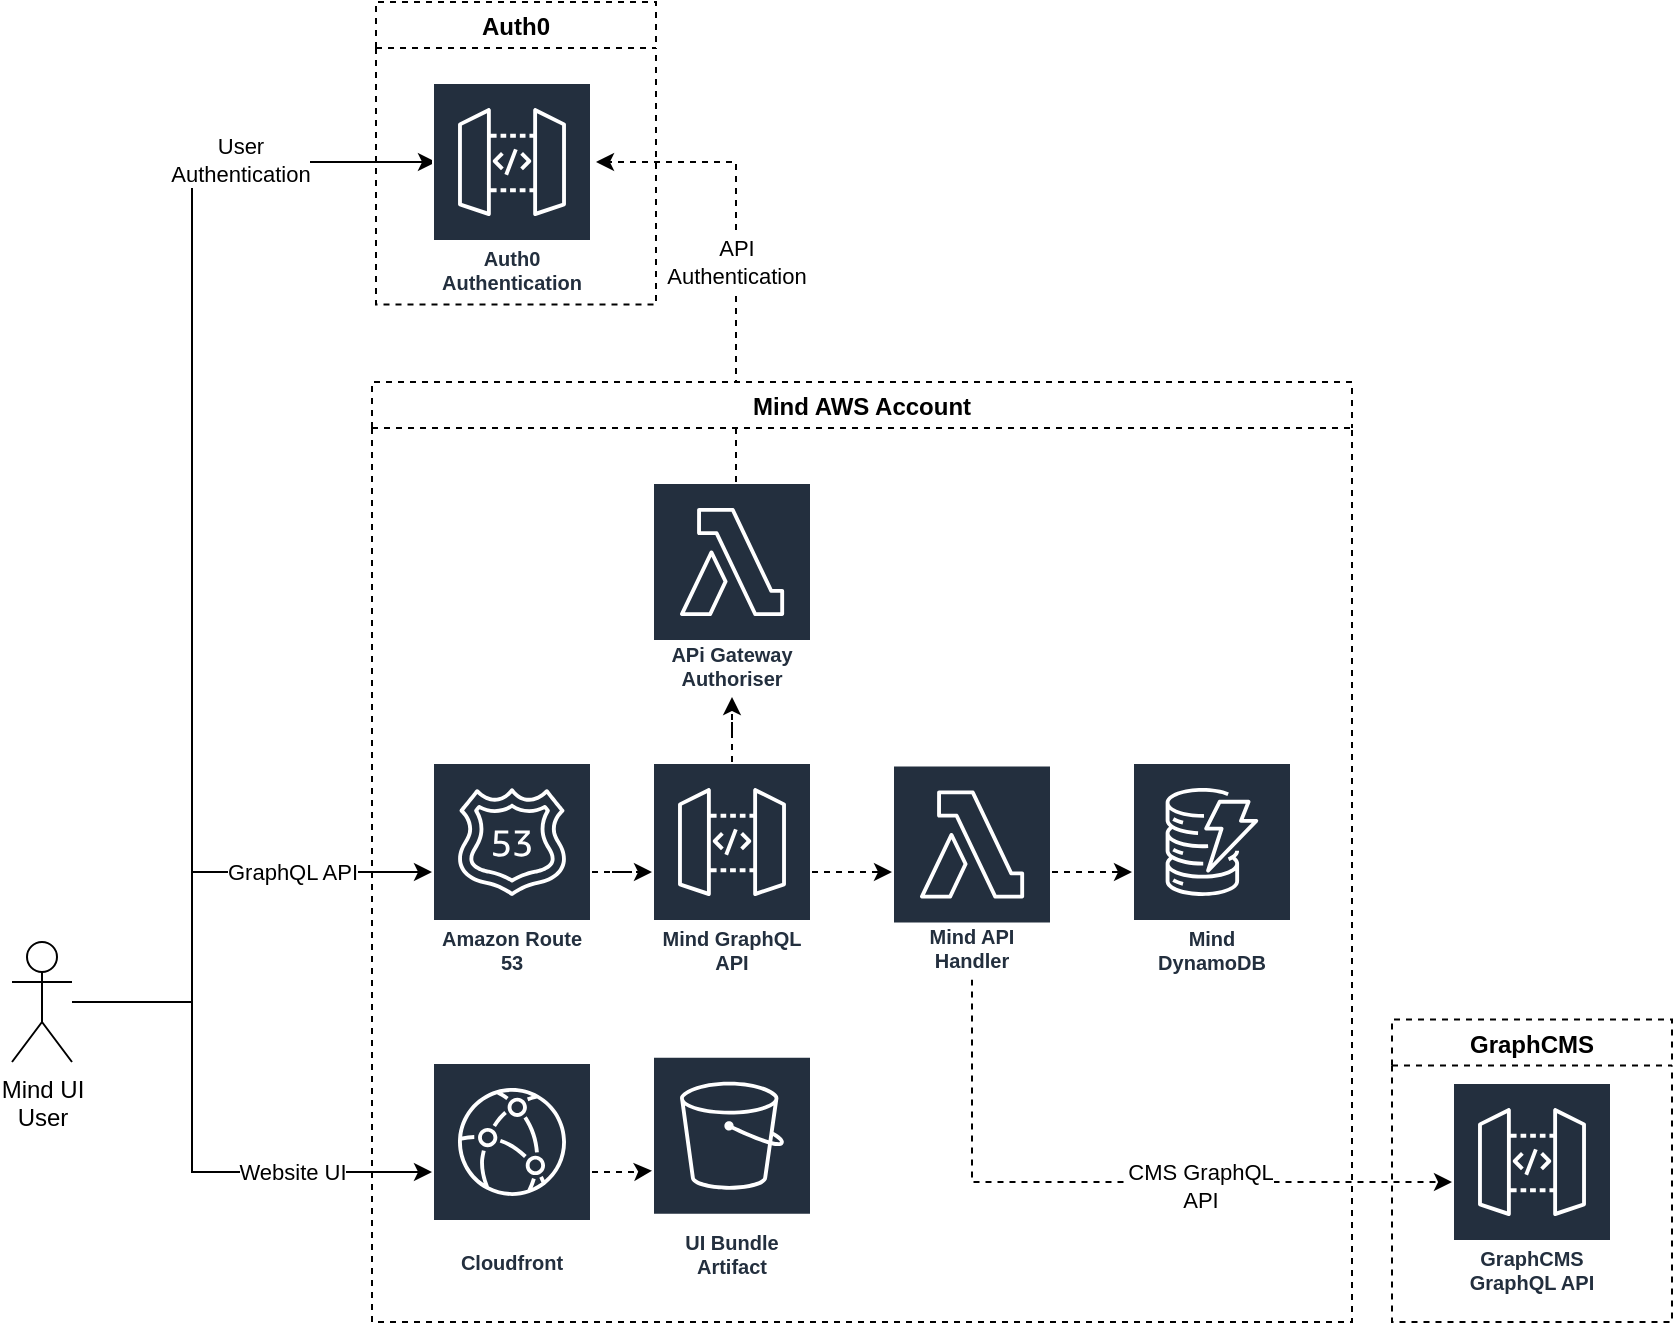 <mxfile version="14.9.2" type="device"><diagram id="uFRiQLI3SsGdu4hQNXHm" name="Page-1"><mxGraphModel dx="2013" dy="1883" grid="1" gridSize="10" guides="1" tooltips="1" connect="1" arrows="1" fold="1" page="1" pageScale="1" pageWidth="827" pageHeight="1169" math="0" shadow="0"><root><mxCell id="0"/><mxCell id="1" parent="0"/><mxCell id="HPesGJFbSOaJ5ikIe_w--6" style="edgeStyle=orthogonalEdgeStyle;rounded=0;orthogonalLoop=1;jettySize=auto;html=1;dashed=1;" edge="1" parent="1" source="HPesGJFbSOaJ5ikIe_w--4" target="HPesGJFbSOaJ5ikIe_w--5"><mxGeometry relative="1" as="geometry"/></mxCell><mxCell id="HPesGJFbSOaJ5ikIe_w--30" style="edgeStyle=orthogonalEdgeStyle;rounded=0;orthogonalLoop=1;jettySize=auto;html=1;dashed=1;startArrow=none;" edge="1" parent="1" source="HPesGJFbSOaJ5ikIe_w--32"><mxGeometry relative="1" as="geometry"><mxPoint x="252" y="-80" as="targetPoint"/><Array as="points"><mxPoint x="322" y="-80"/></Array></mxGeometry></mxCell><mxCell id="HPesGJFbSOaJ5ikIe_w--37" value="API &lt;br&gt;Authentication" style="edgeLabel;html=1;align=center;verticalAlign=middle;resizable=0;points=[];" vertex="1" connectable="0" parent="HPesGJFbSOaJ5ikIe_w--30"><mxGeometry x="-0.043" relative="1" as="geometry"><mxPoint as="offset"/></mxGeometry></mxCell><mxCell id="HPesGJFbSOaJ5ikIe_w--36" style="edgeStyle=orthogonalEdgeStyle;rounded=0;orthogonalLoop=1;jettySize=auto;html=1;dashed=1;" edge="1" parent="1" source="HPesGJFbSOaJ5ikIe_w--4" target="HPesGJFbSOaJ5ikIe_w--32"><mxGeometry relative="1" as="geometry"/></mxCell><mxCell id="HPesGJFbSOaJ5ikIe_w--4" value="Mind GraphQL API" style="outlineConnect=0;fontColor=#232F3E;gradientColor=none;strokeColor=#ffffff;fillColor=#232F3E;dashed=0;verticalLabelPosition=middle;verticalAlign=bottom;align=center;html=1;whiteSpace=wrap;fontSize=10;fontStyle=1;spacing=3;shape=mxgraph.aws4.productIcon;prIcon=mxgraph.aws4.api_gateway;" vertex="1" parent="1"><mxGeometry x="280" y="220" width="80" height="110" as="geometry"/></mxCell><mxCell id="HPesGJFbSOaJ5ikIe_w--8" style="edgeStyle=orthogonalEdgeStyle;rounded=0;orthogonalLoop=1;jettySize=auto;html=1;dashed=1;" edge="1" parent="1" source="HPesGJFbSOaJ5ikIe_w--5" target="HPesGJFbSOaJ5ikIe_w--7"><mxGeometry relative="1" as="geometry"/></mxCell><mxCell id="HPesGJFbSOaJ5ikIe_w--10" style="edgeStyle=orthogonalEdgeStyle;rounded=0;orthogonalLoop=1;jettySize=auto;html=1;dashed=1;" edge="1" parent="1" source="HPesGJFbSOaJ5ikIe_w--5" target="HPesGJFbSOaJ5ikIe_w--9"><mxGeometry relative="1" as="geometry"><Array as="points"><mxPoint x="440" y="430"/></Array></mxGeometry></mxCell><mxCell id="HPesGJFbSOaJ5ikIe_w--25" value="CMS GraphQL &lt;br&gt;API" style="edgeLabel;html=1;align=center;verticalAlign=middle;resizable=0;points=[];" vertex="1" connectable="0" parent="HPesGJFbSOaJ5ikIe_w--10"><mxGeometry x="0.261" y="-2" relative="1" as="geometry"><mxPoint as="offset"/></mxGeometry></mxCell><mxCell id="HPesGJFbSOaJ5ikIe_w--5" value="Mind API Handler" style="outlineConnect=0;fontColor=#232F3E;gradientColor=none;strokeColor=#ffffff;fillColor=#232F3E;dashed=0;verticalLabelPosition=middle;verticalAlign=bottom;align=center;html=1;whiteSpace=wrap;fontSize=10;fontStyle=1;spacing=3;shape=mxgraph.aws4.productIcon;prIcon=mxgraph.aws4.lambda;" vertex="1" parent="1"><mxGeometry x="400" y="221.25" width="80" height="107.5" as="geometry"/></mxCell><mxCell id="HPesGJFbSOaJ5ikIe_w--7" value="Mind DynamoDB" style="outlineConnect=0;fontColor=#232F3E;gradientColor=none;strokeColor=#ffffff;fillColor=#232F3E;dashed=0;verticalLabelPosition=middle;verticalAlign=bottom;align=center;html=1;whiteSpace=wrap;fontSize=10;fontStyle=1;spacing=3;shape=mxgraph.aws4.productIcon;prIcon=mxgraph.aws4.dynamodb;" vertex="1" parent="1"><mxGeometry x="520" y="220" width="80" height="110" as="geometry"/></mxCell><mxCell id="HPesGJFbSOaJ5ikIe_w--9" value="GraphCMS&lt;br&gt;GraphQL API" style="outlineConnect=0;fontColor=#232F3E;gradientColor=none;strokeColor=#ffffff;fillColor=#232F3E;dashed=0;verticalLabelPosition=middle;verticalAlign=bottom;align=center;html=1;whiteSpace=wrap;fontSize=10;fontStyle=1;spacing=3;shape=mxgraph.aws4.productIcon;prIcon=mxgraph.aws4.api_gateway;" vertex="1" parent="1"><mxGeometry x="680" y="380" width="80" height="110" as="geometry"/></mxCell><mxCell id="HPesGJFbSOaJ5ikIe_w--12" style="edgeStyle=orthogonalEdgeStyle;rounded=0;orthogonalLoop=1;jettySize=auto;html=1;dashed=1;" edge="1" parent="1" source="HPesGJFbSOaJ5ikIe_w--11" target="HPesGJFbSOaJ5ikIe_w--4"><mxGeometry relative="1" as="geometry"/></mxCell><mxCell id="HPesGJFbSOaJ5ikIe_w--11" value="Amazon Route 53" style="outlineConnect=0;fontColor=#232F3E;gradientColor=none;strokeColor=#ffffff;fillColor=#232F3E;dashed=0;verticalLabelPosition=middle;verticalAlign=bottom;align=center;html=1;whiteSpace=wrap;fontSize=10;fontStyle=1;spacing=3;shape=mxgraph.aws4.productIcon;prIcon=mxgraph.aws4.route_53;" vertex="1" parent="1"><mxGeometry x="170" y="220" width="80" height="110" as="geometry"/></mxCell><mxCell id="HPesGJFbSOaJ5ikIe_w--21" style="edgeStyle=orthogonalEdgeStyle;rounded=0;orthogonalLoop=1;jettySize=auto;html=1;" edge="1" parent="1" source="HPesGJFbSOaJ5ikIe_w--13" target="HPesGJFbSOaJ5ikIe_w--18"><mxGeometry relative="1" as="geometry"><Array as="points"><mxPoint x="50" y="340"/><mxPoint x="50" y="425"/></Array></mxGeometry></mxCell><mxCell id="HPesGJFbSOaJ5ikIe_w--24" value="Website UI" style="edgeLabel;html=1;align=center;verticalAlign=middle;resizable=0;points=[];" vertex="1" connectable="0" parent="HPesGJFbSOaJ5ikIe_w--21"><mxGeometry x="0.577" y="-2" relative="1" as="geometry"><mxPoint x="-14" y="-2" as="offset"/></mxGeometry></mxCell><mxCell id="HPesGJFbSOaJ5ikIe_w--22" style="edgeStyle=orthogonalEdgeStyle;rounded=0;orthogonalLoop=1;jettySize=auto;html=1;" edge="1" parent="1" source="HPesGJFbSOaJ5ikIe_w--13" target="HPesGJFbSOaJ5ikIe_w--11"><mxGeometry relative="1" as="geometry"><Array as="points"><mxPoint x="50" y="340"/><mxPoint x="50" y="275"/></Array></mxGeometry></mxCell><mxCell id="HPesGJFbSOaJ5ikIe_w--23" value="GraphQL API" style="edgeLabel;html=1;align=center;verticalAlign=middle;resizable=0;points=[];" vertex="1" connectable="0" parent="HPesGJFbSOaJ5ikIe_w--22"><mxGeometry x="0.526" y="1" relative="1" as="geometry"><mxPoint x="-12" y="1" as="offset"/></mxGeometry></mxCell><mxCell id="HPesGJFbSOaJ5ikIe_w--28" style="edgeStyle=orthogonalEdgeStyle;rounded=0;orthogonalLoop=1;jettySize=auto;html=1;" edge="1" parent="1" source="HPesGJFbSOaJ5ikIe_w--13"><mxGeometry relative="1" as="geometry"><mxPoint x="172" y="-80" as="targetPoint"/><Array as="points"><mxPoint x="50" y="340"/><mxPoint x="50" y="-80"/></Array></mxGeometry></mxCell><mxCell id="HPesGJFbSOaJ5ikIe_w--29" value="User&lt;br&gt;Authentication" style="edgeLabel;html=1;align=center;verticalAlign=middle;resizable=0;points=[];" vertex="1" connectable="0" parent="HPesGJFbSOaJ5ikIe_w--28"><mxGeometry x="0.673" y="1" relative="1" as="geometry"><mxPoint as="offset"/></mxGeometry></mxCell><mxCell id="HPesGJFbSOaJ5ikIe_w--13" value="Mind UI&lt;br&gt;User" style="shape=umlActor;verticalLabelPosition=bottom;verticalAlign=top;html=1;outlineConnect=0;" vertex="1" parent="1"><mxGeometry x="-40" y="310" width="30" height="60" as="geometry"/></mxCell><mxCell id="HPesGJFbSOaJ5ikIe_w--15" value="Mind AWS Account" style="swimlane;dashed=1;" vertex="1" parent="1"><mxGeometry x="140" y="30" width="490" height="470" as="geometry"/></mxCell><mxCell id="HPesGJFbSOaJ5ikIe_w--19" value="UI Bundle Artifact" style="outlineConnect=0;fontColor=#232F3E;gradientColor=none;strokeColor=#ffffff;fillColor=#232F3E;dashed=0;verticalLabelPosition=middle;verticalAlign=bottom;align=center;html=1;whiteSpace=wrap;fontSize=10;fontStyle=1;spacing=3;shape=mxgraph.aws4.productIcon;prIcon=mxgraph.aws4.s3;" vertex="1" parent="HPesGJFbSOaJ5ikIe_w--15"><mxGeometry x="140" y="336.88" width="80" height="115" as="geometry"/></mxCell><mxCell id="HPesGJFbSOaJ5ikIe_w--32" value="APi Gateway Authoriser" style="outlineConnect=0;fontColor=#232F3E;gradientColor=none;strokeColor=#ffffff;fillColor=#232F3E;dashed=0;verticalLabelPosition=middle;verticalAlign=bottom;align=center;html=1;whiteSpace=wrap;fontSize=10;fontStyle=1;spacing=3;shape=mxgraph.aws4.productIcon;prIcon=mxgraph.aws4.lambda;" vertex="1" parent="HPesGJFbSOaJ5ikIe_w--15"><mxGeometry x="140" y="50" width="80" height="107.5" as="geometry"/></mxCell><mxCell id="HPesGJFbSOaJ5ikIe_w--17" value="GraphCMS" style="swimlane;dashed=1;" vertex="1" parent="1"><mxGeometry x="650" y="348.75" width="140" height="151.25" as="geometry"/></mxCell><mxCell id="HPesGJFbSOaJ5ikIe_w--20" style="edgeStyle=orthogonalEdgeStyle;rounded=0;orthogonalLoop=1;jettySize=auto;html=1;dashed=1;" edge="1" parent="1" source="HPesGJFbSOaJ5ikIe_w--18" target="HPesGJFbSOaJ5ikIe_w--19"><mxGeometry relative="1" as="geometry"/></mxCell><mxCell id="HPesGJFbSOaJ5ikIe_w--18" value="Cloudfront" style="outlineConnect=0;fontColor=#232F3E;gradientColor=none;strokeColor=#ffffff;fillColor=#232F3E;dashed=0;verticalLabelPosition=middle;verticalAlign=bottom;align=center;html=1;whiteSpace=wrap;fontSize=10;fontStyle=1;spacing=3;shape=mxgraph.aws4.productIcon;prIcon=mxgraph.aws4.cloudfront;" vertex="1" parent="1"><mxGeometry x="170" y="370" width="80" height="110" as="geometry"/></mxCell><mxCell id="HPesGJFbSOaJ5ikIe_w--27" value="Auth0" style="swimlane;dashed=1;" vertex="1" parent="1"><mxGeometry x="142" y="-160" width="140" height="151.25" as="geometry"/></mxCell><mxCell id="HPesGJFbSOaJ5ikIe_w--38" value="Auth0 Authentication" style="outlineConnect=0;fontColor=#232F3E;gradientColor=none;strokeColor=#ffffff;fillColor=#232F3E;dashed=0;verticalLabelPosition=middle;verticalAlign=bottom;align=center;html=1;whiteSpace=wrap;fontSize=10;fontStyle=1;spacing=3;shape=mxgraph.aws4.productIcon;prIcon=mxgraph.aws4.api_gateway;" vertex="1" parent="HPesGJFbSOaJ5ikIe_w--27"><mxGeometry x="28" y="40" width="80" height="110" as="geometry"/></mxCell></root></mxGraphModel></diagram></mxfile>